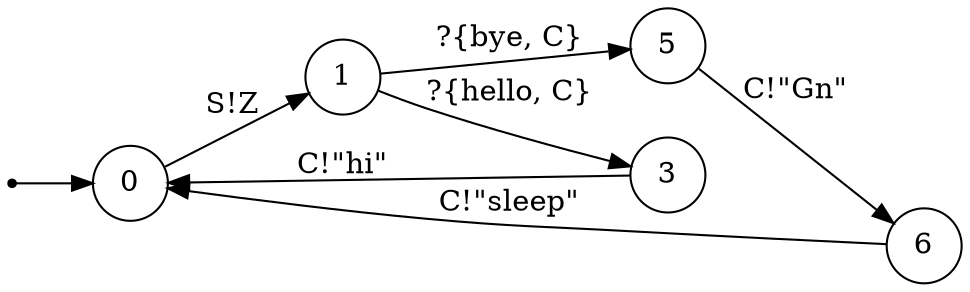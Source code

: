 digraph Communicating_Actor_Automata {

            rankdir=LR;
   size="100, 50"
  node [shape = doublecircle]; 

            node [shape = point]; START;
   node [shape = circle];
   START->0;

            
0 -> 1 [ label = "S!Z"];
1 -> 3 [ label = "?{hello, C}"];
3 -> 0 [ label = "C!\"hi\""];
1 -> 5 [ label = "?{bye, C}"];
5 -> 6 [ label = "C!\"Gn\""];
6 -> 0 [ label = "C!\"sleep\""];
}